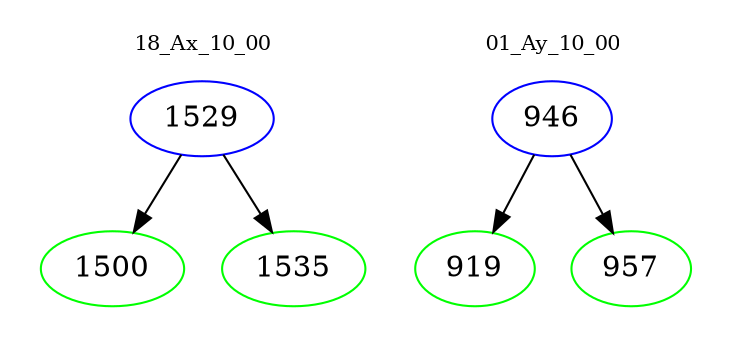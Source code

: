 digraph{
subgraph cluster_0 {
color = white
label = "18_Ax_10_00";
fontsize=10;
T0_1529 [label="1529", color="blue"]
T0_1529 -> T0_1500 [color="black"]
T0_1500 [label="1500", color="green"]
T0_1529 -> T0_1535 [color="black"]
T0_1535 [label="1535", color="green"]
}
subgraph cluster_1 {
color = white
label = "01_Ay_10_00";
fontsize=10;
T1_946 [label="946", color="blue"]
T1_946 -> T1_919 [color="black"]
T1_919 [label="919", color="green"]
T1_946 -> T1_957 [color="black"]
T1_957 [label="957", color="green"]
}
}
